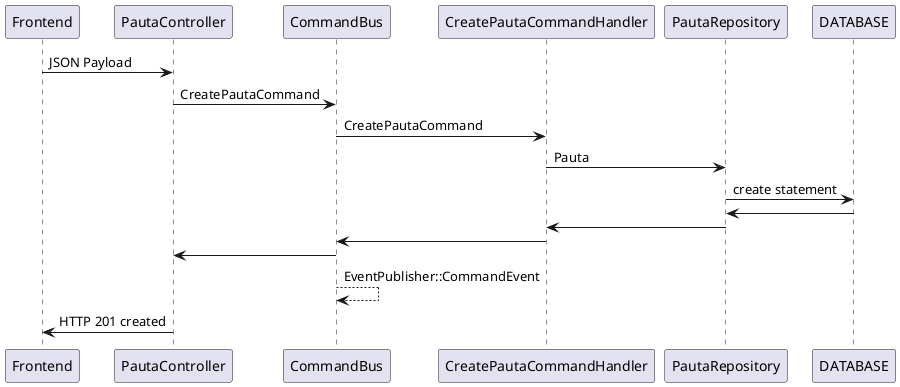 @startuml
Frontend -> PautaController: JSON Payload
PautaController -> CommandBus: CreatePautaCommand
CommandBus -> CreatePautaCommandHandler: CreatePautaCommand
CreatePautaCommandHandler -> PautaRepository: Pauta
PautaRepository -> DATABASE: create statement
DATABASE -> PautaRepository
PautaRepository -> CreatePautaCommandHandler
CreatePautaCommandHandler -> CommandBus
CommandBus -> PautaController
CommandBus --> CommandBus: EventPublisher::CommandEvent
PautaController -> Frontend: HTTP 201 created
@enduml